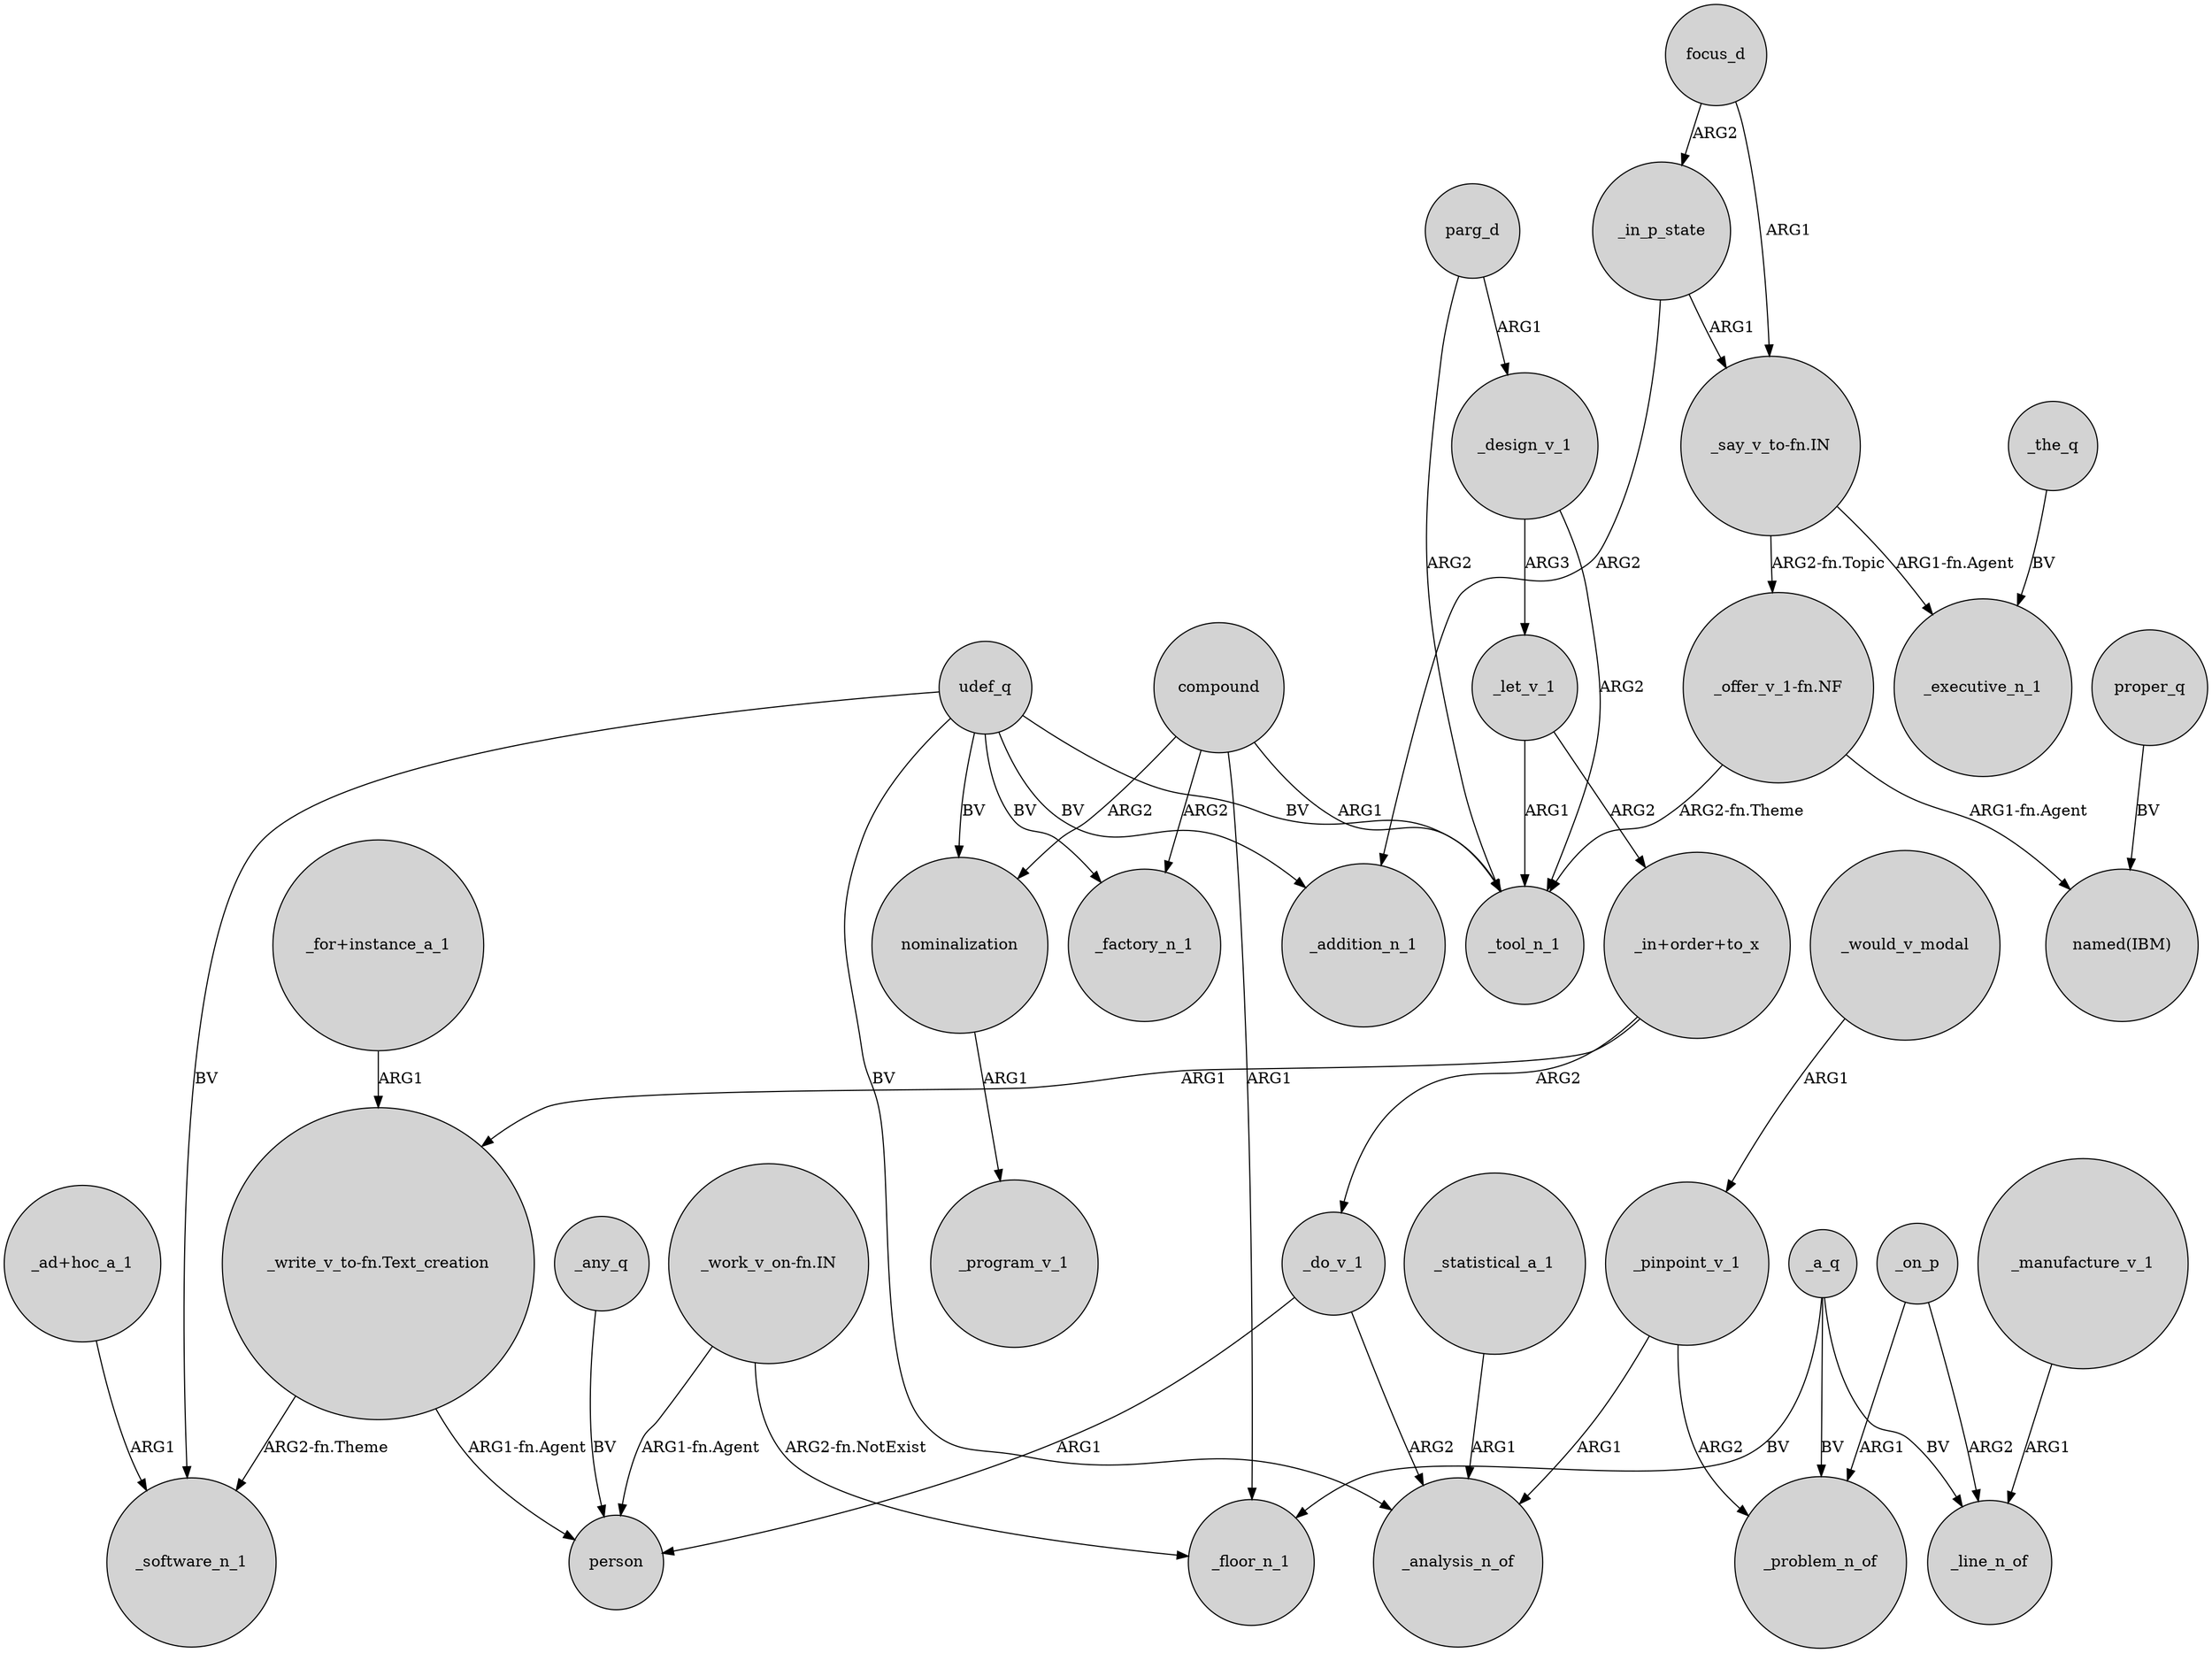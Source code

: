 digraph {
	node [shape=circle style=filled]
	udef_q -> _software_n_1 [label=BV]
	_pinpoint_v_1 -> _problem_n_of [label=ARG2]
	"_work_v_on-fn.IN" -> person [label="ARG1-fn.Agent"]
	"_ad+hoc_a_1" -> _software_n_1 [label=ARG1]
	_the_q -> _executive_n_1 [label=BV]
	compound -> _floor_n_1 [label=ARG1]
	_do_v_1 -> _analysis_n_of [label=ARG2]
	udef_q -> _analysis_n_of [label=BV]
	focus_d -> _in_p_state [label=ARG2]
	_on_p -> _line_n_of [label=ARG2]
	_design_v_1 -> _tool_n_1 [label=ARG2]
	proper_q -> "named(IBM)" [label=BV]
	"_offer_v_1-fn.NF" -> "named(IBM)" [label="ARG1-fn.Agent"]
	udef_q -> _tool_n_1 [label=BV]
	compound -> nominalization [label=ARG2]
	_design_v_1 -> _let_v_1 [label=ARG3]
	parg_d -> _tool_n_1 [label=ARG2]
	"_say_v_to-fn.IN" -> "_offer_v_1-fn.NF" [label="ARG2-fn.Topic"]
	_a_q -> _line_n_of [label=BV]
	_manufacture_v_1 -> _line_n_of [label=ARG1]
	nominalization -> _program_v_1 [label=ARG1]
	_let_v_1 -> _tool_n_1 [label=ARG1]
	_let_v_1 -> "_in+order+to_x" [label=ARG2]
	compound -> _factory_n_1 [label=ARG2]
	_a_q -> _floor_n_1 [label=BV]
	_pinpoint_v_1 -> _analysis_n_of [label=ARG1]
	_do_v_1 -> person [label=ARG1]
	"_work_v_on-fn.IN" -> _floor_n_1 [label="ARG2-fn.NotExist"]
	udef_q -> _factory_n_1 [label=BV]
	"_offer_v_1-fn.NF" -> _tool_n_1 [label="ARG2-fn.Theme"]
	"_say_v_to-fn.IN" -> _executive_n_1 [label="ARG1-fn.Agent"]
	"_write_v_to-fn.Text_creation" -> person [label="ARG1-fn.Agent"]
	_would_v_modal -> _pinpoint_v_1 [label=ARG1]
	udef_q -> nominalization [label=BV]
	parg_d -> _design_v_1 [label=ARG1]
	_in_p_state -> _addition_n_1 [label=ARG2]
	"_write_v_to-fn.Text_creation" -> _software_n_1 [label="ARG2-fn.Theme"]
	_on_p -> _problem_n_of [label=ARG1]
	"_in+order+to_x" -> _do_v_1 [label=ARG2]
	_any_q -> person [label=BV]
	"_in+order+to_x" -> "_write_v_to-fn.Text_creation" [label=ARG1]
	_statistical_a_1 -> _analysis_n_of [label=ARG1]
	compound -> _tool_n_1 [label=ARG1]
	"_for+instance_a_1" -> "_write_v_to-fn.Text_creation" [label=ARG1]
	_in_p_state -> "_say_v_to-fn.IN" [label=ARG1]
	udef_q -> _addition_n_1 [label=BV]
	focus_d -> "_say_v_to-fn.IN" [label=ARG1]
	_a_q -> _problem_n_of [label=BV]
}
